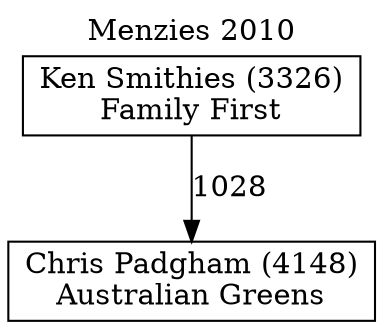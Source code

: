 // House preference flow
digraph "Chris Padgham (4148)_Menzies_2010" {
	graph [label="Menzies 2010" labelloc=t mclimit=10]
	node [shape=box]
	"Chris Padgham (4148)" [label="Chris Padgham (4148)
Australian Greens"]
	"Ken Smithies (3326)" [label="Ken Smithies (3326)
Family First"]
	"Ken Smithies (3326)" [label="Ken Smithies (3326)
Family First"]
	"Ken Smithies (3326)" -> "Chris Padgham (4148)" [label=1028]
}
